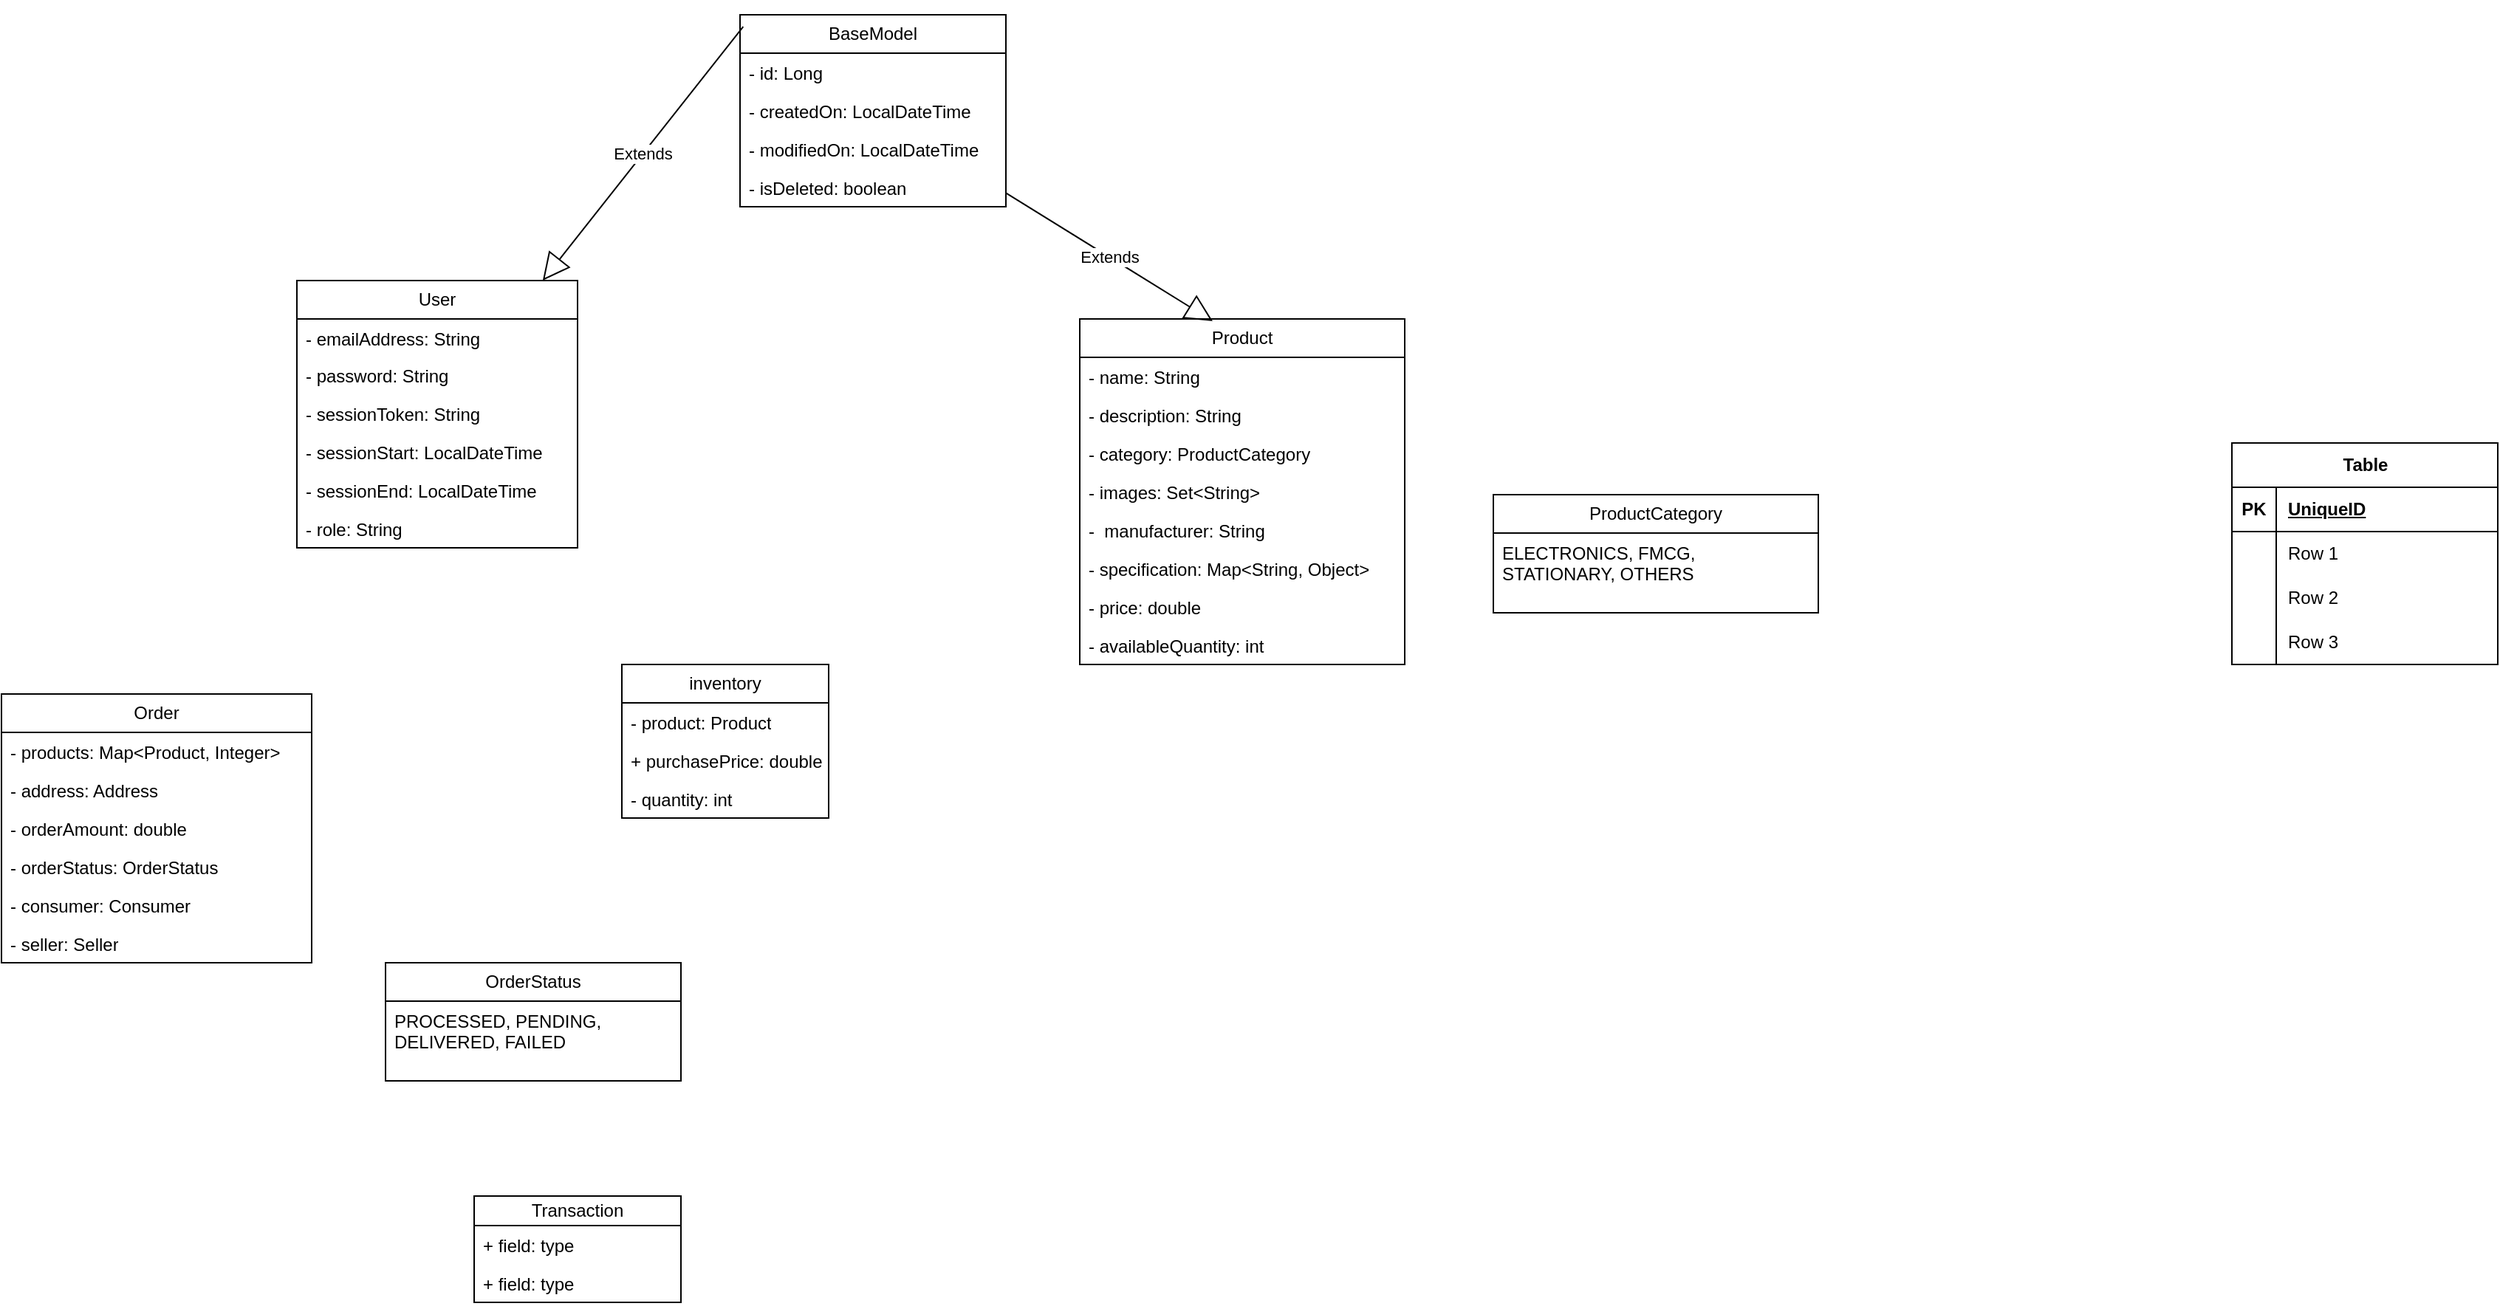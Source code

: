 <mxfile version="21.6.5" type="device">
  <diagram id="C5RBs43oDa-KdzZeNtuy" name="Page-1">
    <mxGraphModel dx="1863" dy="1775" grid="1" gridSize="10" guides="1" tooltips="1" connect="1" arrows="1" fold="1" page="1" pageScale="1" pageWidth="827" pageHeight="1169" math="0" shadow="0">
      <root>
        <mxCell id="WIyWlLk6GJQsqaUBKTNV-0" />
        <mxCell id="WIyWlLk6GJQsqaUBKTNV-1" parent="WIyWlLk6GJQsqaUBKTNV-0" />
        <mxCell id="1Hul_2jiZG6rpVChXMG9-0" value="User" style="swimlane;fontStyle=0;childLayout=stackLayout;horizontal=1;startSize=26;fillColor=none;horizontalStack=0;resizeParent=1;resizeParentMax=0;resizeLast=0;collapsible=1;marginBottom=0;whiteSpace=wrap;html=1;" parent="WIyWlLk6GJQsqaUBKTNV-1" vertex="1">
          <mxGeometry x="50" y="10" width="190" height="181" as="geometry" />
        </mxCell>
        <mxCell id="1Hul_2jiZG6rpVChXMG9-2" value="- emailAddress: String" style="text;strokeColor=none;fillColor=none;align=left;verticalAlign=top;spacingLeft=4;spacingRight=4;overflow=hidden;rotatable=0;points=[[0,0.5],[1,0.5]];portConstraint=eastwest;whiteSpace=wrap;html=1;" parent="1Hul_2jiZG6rpVChXMG9-0" vertex="1">
          <mxGeometry y="26" width="190" height="25" as="geometry" />
        </mxCell>
        <mxCell id="1Hul_2jiZG6rpVChXMG9-3" value="- password: String" style="text;strokeColor=none;fillColor=none;align=left;verticalAlign=top;spacingLeft=4;spacingRight=4;overflow=hidden;rotatable=0;points=[[0,0.5],[1,0.5]];portConstraint=eastwest;whiteSpace=wrap;html=1;" parent="1Hul_2jiZG6rpVChXMG9-0" vertex="1">
          <mxGeometry y="51" width="190" height="26" as="geometry" />
        </mxCell>
        <mxCell id="1mE20la7uFdViLL1nsKB-3" value="- sessionToken: String" style="text;strokeColor=none;fillColor=none;align=left;verticalAlign=top;spacingLeft=4;spacingRight=4;overflow=hidden;rotatable=0;points=[[0,0.5],[1,0.5]];portConstraint=eastwest;whiteSpace=wrap;html=1;" parent="1Hul_2jiZG6rpVChXMG9-0" vertex="1">
          <mxGeometry y="77" width="190" height="26" as="geometry" />
        </mxCell>
        <mxCell id="fRMBSAxvMR19ZEqTWud8-0" value="- sessionStart: LocalDateTime" style="text;strokeColor=none;fillColor=none;align=left;verticalAlign=top;spacingLeft=4;spacingRight=4;overflow=hidden;rotatable=0;points=[[0,0.5],[1,0.5]];portConstraint=eastwest;whiteSpace=wrap;html=1;" parent="1Hul_2jiZG6rpVChXMG9-0" vertex="1">
          <mxGeometry y="103" width="190" height="26" as="geometry" />
        </mxCell>
        <mxCell id="fRMBSAxvMR19ZEqTWud8-1" value="- sessionEnd: LocalDateTime" style="text;strokeColor=none;fillColor=none;align=left;verticalAlign=top;spacingLeft=4;spacingRight=4;overflow=hidden;rotatable=0;points=[[0,0.5],[1,0.5]];portConstraint=eastwest;whiteSpace=wrap;html=1;" parent="1Hul_2jiZG6rpVChXMG9-0" vertex="1">
          <mxGeometry y="129" width="190" height="26" as="geometry" />
        </mxCell>
        <mxCell id="fRMBSAxvMR19ZEqTWud8-32" value="- role: String" style="text;strokeColor=none;fillColor=none;align=left;verticalAlign=top;spacingLeft=4;spacingRight=4;overflow=hidden;rotatable=0;points=[[0,0.5],[1,0.5]];portConstraint=eastwest;whiteSpace=wrap;html=1;" parent="1Hul_2jiZG6rpVChXMG9-0" vertex="1">
          <mxGeometry y="155" width="190" height="26" as="geometry" />
        </mxCell>
        <mxCell id="1Hul_2jiZG6rpVChXMG9-4" value="Product" style="swimlane;fontStyle=0;childLayout=stackLayout;horizontal=1;startSize=26;fillColor=none;horizontalStack=0;resizeParent=1;resizeParentMax=0;resizeLast=0;collapsible=1;marginBottom=0;whiteSpace=wrap;html=1;" parent="WIyWlLk6GJQsqaUBKTNV-1" vertex="1">
          <mxGeometry x="580" y="36" width="220" height="234" as="geometry" />
        </mxCell>
        <mxCell id="1Hul_2jiZG6rpVChXMG9-6" value="- name: String" style="text;strokeColor=none;fillColor=none;align=left;verticalAlign=top;spacingLeft=4;spacingRight=4;overflow=hidden;rotatable=0;points=[[0,0.5],[1,0.5]];portConstraint=eastwest;whiteSpace=wrap;html=1;" parent="1Hul_2jiZG6rpVChXMG9-4" vertex="1">
          <mxGeometry y="26" width="220" height="26" as="geometry" />
        </mxCell>
        <mxCell id="1Hul_2jiZG6rpVChXMG9-7" value="- description: String" style="text;strokeColor=none;fillColor=none;align=left;verticalAlign=top;spacingLeft=4;spacingRight=4;overflow=hidden;rotatable=0;points=[[0,0.5],[1,0.5]];portConstraint=eastwest;whiteSpace=wrap;html=1;" parent="1Hul_2jiZG6rpVChXMG9-4" vertex="1">
          <mxGeometry y="52" width="220" height="26" as="geometry" />
        </mxCell>
        <mxCell id="fRMBSAxvMR19ZEqTWud8-27" value="- category: ProductCategory" style="text;strokeColor=none;fillColor=none;align=left;verticalAlign=top;spacingLeft=4;spacingRight=4;overflow=hidden;rotatable=0;points=[[0,0.5],[1,0.5]];portConstraint=eastwest;whiteSpace=wrap;html=1;" parent="1Hul_2jiZG6rpVChXMG9-4" vertex="1">
          <mxGeometry y="78" width="220" height="26" as="geometry" />
        </mxCell>
        <mxCell id="fRMBSAxvMR19ZEqTWud8-16" value="- images: Set&amp;lt;String&amp;gt;" style="text;strokeColor=none;fillColor=none;align=left;verticalAlign=top;spacingLeft=4;spacingRight=4;overflow=hidden;rotatable=0;points=[[0,0.5],[1,0.5]];portConstraint=eastwest;whiteSpace=wrap;html=1;" parent="1Hul_2jiZG6rpVChXMG9-4" vertex="1">
          <mxGeometry y="104" width="220" height="26" as="geometry" />
        </mxCell>
        <mxCell id="fRMBSAxvMR19ZEqTWud8-6" value="-&amp;nbsp; manufacturer: String" style="text;strokeColor=none;fillColor=none;align=left;verticalAlign=top;spacingLeft=4;spacingRight=4;overflow=hidden;rotatable=0;points=[[0,0.5],[1,0.5]];portConstraint=eastwest;whiteSpace=wrap;html=1;" parent="1Hul_2jiZG6rpVChXMG9-4" vertex="1">
          <mxGeometry y="130" width="220" height="26" as="geometry" />
        </mxCell>
        <mxCell id="fRMBSAxvMR19ZEqTWud8-7" value="- specification: Map&amp;lt;String, Object&amp;gt;" style="text;strokeColor=none;fillColor=none;align=left;verticalAlign=top;spacingLeft=4;spacingRight=4;overflow=hidden;rotatable=0;points=[[0,0.5],[1,0.5]];portConstraint=eastwest;whiteSpace=wrap;html=1;" parent="1Hul_2jiZG6rpVChXMG9-4" vertex="1">
          <mxGeometry y="156" width="220" height="26" as="geometry" />
        </mxCell>
        <mxCell id="fRMBSAxvMR19ZEqTWud8-8" value="- price: double" style="text;strokeColor=none;fillColor=none;align=left;verticalAlign=top;spacingLeft=4;spacingRight=4;overflow=hidden;rotatable=0;points=[[0,0.5],[1,0.5]];portConstraint=eastwest;whiteSpace=wrap;html=1;" parent="1Hul_2jiZG6rpVChXMG9-4" vertex="1">
          <mxGeometry y="182" width="220" height="26" as="geometry" />
        </mxCell>
        <mxCell id="fRMBSAxvMR19ZEqTWud8-14" value="- availableQuantity: int" style="text;strokeColor=none;fillColor=none;align=left;verticalAlign=top;spacingLeft=4;spacingRight=4;overflow=hidden;rotatable=0;points=[[0,0.5],[1,0.5]];portConstraint=eastwest;whiteSpace=wrap;html=1;" parent="1Hul_2jiZG6rpVChXMG9-4" vertex="1">
          <mxGeometry y="208" width="220" height="26" as="geometry" />
        </mxCell>
        <mxCell id="1Hul_2jiZG6rpVChXMG9-12" value="Transaction" style="swimlane;fontStyle=0;childLayout=stackLayout;horizontal=1;startSize=20;fillColor=none;horizontalStack=0;resizeParent=1;resizeParentMax=0;resizeLast=0;collapsible=1;marginBottom=0;whiteSpace=wrap;html=1;" parent="WIyWlLk6GJQsqaUBKTNV-1" vertex="1">
          <mxGeometry x="170" y="630" width="140" height="72" as="geometry" />
        </mxCell>
        <mxCell id="1Hul_2jiZG6rpVChXMG9-15" value="+ field: type" style="text;strokeColor=none;fillColor=none;align=left;verticalAlign=top;spacingLeft=4;spacingRight=4;overflow=hidden;rotatable=0;points=[[0,0.5],[1,0.5]];portConstraint=eastwest;whiteSpace=wrap;html=1;" parent="1Hul_2jiZG6rpVChXMG9-12" vertex="1">
          <mxGeometry y="20" width="140" height="26" as="geometry" />
        </mxCell>
        <mxCell id="1Hul_2jiZG6rpVChXMG9-13" value="+ field: type" style="text;strokeColor=none;fillColor=none;align=left;verticalAlign=top;spacingLeft=4;spacingRight=4;overflow=hidden;rotatable=0;points=[[0,0.5],[1,0.5]];portConstraint=eastwest;whiteSpace=wrap;html=1;" parent="1Hul_2jiZG6rpVChXMG9-12" vertex="1">
          <mxGeometry y="46" width="140" height="26" as="geometry" />
        </mxCell>
        <mxCell id="1Hul_2jiZG6rpVChXMG9-16" value="Order" style="swimlane;fontStyle=0;childLayout=stackLayout;horizontal=1;startSize=26;fillColor=none;horizontalStack=0;resizeParent=1;resizeParentMax=0;resizeLast=0;collapsible=1;marginBottom=0;whiteSpace=wrap;html=1;" parent="WIyWlLk6GJQsqaUBKTNV-1" vertex="1">
          <mxGeometry x="-150" y="290" width="210" height="182" as="geometry" />
        </mxCell>
        <mxCell id="1Hul_2jiZG6rpVChXMG9-17" value="- products: Map&amp;lt;Product, Integer&amp;gt;" style="text;strokeColor=none;fillColor=none;align=left;verticalAlign=top;spacingLeft=4;spacingRight=4;overflow=hidden;rotatable=0;points=[[0,0.5],[1,0.5]];portConstraint=eastwest;whiteSpace=wrap;html=1;" parent="1Hul_2jiZG6rpVChXMG9-16" vertex="1">
          <mxGeometry y="26" width="210" height="26" as="geometry" />
        </mxCell>
        <mxCell id="1Hul_2jiZG6rpVChXMG9-18" value="- address: Address" style="text;strokeColor=none;fillColor=none;align=left;verticalAlign=top;spacingLeft=4;spacingRight=4;overflow=hidden;rotatable=0;points=[[0,0.5],[1,0.5]];portConstraint=eastwest;whiteSpace=wrap;html=1;" parent="1Hul_2jiZG6rpVChXMG9-16" vertex="1">
          <mxGeometry y="52" width="210" height="26" as="geometry" />
        </mxCell>
        <mxCell id="1Hul_2jiZG6rpVChXMG9-19" value="- orderAmount: double" style="text;strokeColor=none;fillColor=none;align=left;verticalAlign=top;spacingLeft=4;spacingRight=4;overflow=hidden;rotatable=0;points=[[0,0.5],[1,0.5]];portConstraint=eastwest;whiteSpace=wrap;html=1;" parent="1Hul_2jiZG6rpVChXMG9-16" vertex="1">
          <mxGeometry y="78" width="210" height="26" as="geometry" />
        </mxCell>
        <mxCell id="fRMBSAxvMR19ZEqTWud8-18" value="- orderStatus: OrderStatus" style="text;strokeColor=none;fillColor=none;align=left;verticalAlign=top;spacingLeft=4;spacingRight=4;overflow=hidden;rotatable=0;points=[[0,0.5],[1,0.5]];portConstraint=eastwest;whiteSpace=wrap;html=1;" parent="1Hul_2jiZG6rpVChXMG9-16" vertex="1">
          <mxGeometry y="104" width="210" height="26" as="geometry" />
        </mxCell>
        <mxCell id="cqDITEjvnYzJNh1w8K55-3" value="- consumer: Consumer" style="text;strokeColor=none;fillColor=none;align=left;verticalAlign=top;spacingLeft=4;spacingRight=4;overflow=hidden;rotatable=0;points=[[0,0.5],[1,0.5]];portConstraint=eastwest;whiteSpace=wrap;html=1;" parent="1Hul_2jiZG6rpVChXMG9-16" vertex="1">
          <mxGeometry y="130" width="210" height="26" as="geometry" />
        </mxCell>
        <mxCell id="fRMBSAxvMR19ZEqTWud8-25" value="- seller: Seller" style="text;strokeColor=none;fillColor=none;align=left;verticalAlign=top;spacingLeft=4;spacingRight=4;overflow=hidden;rotatable=0;points=[[0,0.5],[1,0.5]];portConstraint=eastwest;whiteSpace=wrap;html=1;" parent="1Hul_2jiZG6rpVChXMG9-16" vertex="1">
          <mxGeometry y="156" width="210" height="26" as="geometry" />
        </mxCell>
        <mxCell id="1mE20la7uFdViLL1nsKB-13" value="inventory" style="swimlane;fontStyle=0;childLayout=stackLayout;horizontal=1;startSize=26;fillColor=none;horizontalStack=0;resizeParent=1;resizeParentMax=0;resizeLast=0;collapsible=1;marginBottom=0;whiteSpace=wrap;html=1;" parent="WIyWlLk6GJQsqaUBKTNV-1" vertex="1">
          <mxGeometry x="270" y="270" width="140" height="104" as="geometry" />
        </mxCell>
        <mxCell id="1mE20la7uFdViLL1nsKB-14" value="- product: Product" style="text;strokeColor=none;fillColor=none;align=left;verticalAlign=top;spacingLeft=4;spacingRight=4;overflow=hidden;rotatable=0;points=[[0,0.5],[1,0.5]];portConstraint=eastwest;whiteSpace=wrap;html=1;" parent="1mE20la7uFdViLL1nsKB-13" vertex="1">
          <mxGeometry y="26" width="140" height="26" as="geometry" />
        </mxCell>
        <mxCell id="1mE20la7uFdViLL1nsKB-15" value="+ purchasePrice: double" style="text;strokeColor=none;fillColor=none;align=left;verticalAlign=top;spacingLeft=4;spacingRight=4;overflow=hidden;rotatable=0;points=[[0,0.5],[1,0.5]];portConstraint=eastwest;whiteSpace=wrap;html=1;" parent="1mE20la7uFdViLL1nsKB-13" vertex="1">
          <mxGeometry y="52" width="140" height="26" as="geometry" />
        </mxCell>
        <mxCell id="1mE20la7uFdViLL1nsKB-16" value="- quantity: int" style="text;strokeColor=none;fillColor=none;align=left;verticalAlign=top;spacingLeft=4;spacingRight=4;overflow=hidden;rotatable=0;points=[[0,0.5],[1,0.5]];portConstraint=eastwest;whiteSpace=wrap;html=1;" parent="1mE20la7uFdViLL1nsKB-13" vertex="1">
          <mxGeometry y="78" width="140" height="26" as="geometry" />
        </mxCell>
        <mxCell id="1mE20la7uFdViLL1nsKB-17" value="BaseModel" style="swimlane;fontStyle=0;childLayout=stackLayout;horizontal=1;startSize=26;fillColor=none;horizontalStack=0;resizeParent=1;resizeParentMax=0;resizeLast=0;collapsible=1;marginBottom=0;whiteSpace=wrap;html=1;" parent="WIyWlLk6GJQsqaUBKTNV-1" vertex="1">
          <mxGeometry x="350" y="-170" width="180" height="130" as="geometry" />
        </mxCell>
        <mxCell id="1mE20la7uFdViLL1nsKB-18" value="- id: Long" style="text;strokeColor=none;fillColor=none;align=left;verticalAlign=top;spacingLeft=4;spacingRight=4;overflow=hidden;rotatable=0;points=[[0,0.5],[1,0.5]];portConstraint=eastwest;whiteSpace=wrap;html=1;" parent="1mE20la7uFdViLL1nsKB-17" vertex="1">
          <mxGeometry y="26" width="180" height="26" as="geometry" />
        </mxCell>
        <mxCell id="1mE20la7uFdViLL1nsKB-19" value="- createdOn: LocalDateTime" style="text;strokeColor=none;fillColor=none;align=left;verticalAlign=top;spacingLeft=4;spacingRight=4;overflow=hidden;rotatable=0;points=[[0,0.5],[1,0.5]];portConstraint=eastwest;whiteSpace=wrap;html=1;" parent="1mE20la7uFdViLL1nsKB-17" vertex="1">
          <mxGeometry y="52" width="180" height="26" as="geometry" />
        </mxCell>
        <mxCell id="1mE20la7uFdViLL1nsKB-20" value="- modifiedOn: LocalDateTime" style="text;strokeColor=none;fillColor=none;align=left;verticalAlign=top;spacingLeft=4;spacingRight=4;overflow=hidden;rotatable=0;points=[[0,0.5],[1,0.5]];portConstraint=eastwest;whiteSpace=wrap;html=1;" parent="1mE20la7uFdViLL1nsKB-17" vertex="1">
          <mxGeometry y="78" width="180" height="26" as="geometry" />
        </mxCell>
        <mxCell id="fRMBSAxvMR19ZEqTWud8-9" value="- isDeleted: boolean" style="text;strokeColor=none;fillColor=none;align=left;verticalAlign=top;spacingLeft=4;spacingRight=4;overflow=hidden;rotatable=0;points=[[0,0.5],[1,0.5]];portConstraint=eastwest;whiteSpace=wrap;html=1;" parent="1mE20la7uFdViLL1nsKB-17" vertex="1">
          <mxGeometry y="104" width="180" height="26" as="geometry" />
        </mxCell>
        <mxCell id="QoP7pem1NktW5ThwENPy-0" value="Table" style="shape=table;startSize=30;container=1;collapsible=1;childLayout=tableLayout;fixedRows=1;rowLines=0;fontStyle=1;align=center;resizeLast=1;html=1;" parent="WIyWlLk6GJQsqaUBKTNV-1" vertex="1">
          <mxGeometry x="1360" y="120" width="180" height="150" as="geometry" />
        </mxCell>
        <mxCell id="QoP7pem1NktW5ThwENPy-1" value="" style="shape=tableRow;horizontal=0;startSize=0;swimlaneHead=0;swimlaneBody=0;fillColor=none;collapsible=0;dropTarget=0;points=[[0,0.5],[1,0.5]];portConstraint=eastwest;top=0;left=0;right=0;bottom=1;" parent="QoP7pem1NktW5ThwENPy-0" vertex="1">
          <mxGeometry y="30" width="180" height="30" as="geometry" />
        </mxCell>
        <mxCell id="QoP7pem1NktW5ThwENPy-2" value="PK" style="shape=partialRectangle;connectable=0;fillColor=none;top=0;left=0;bottom=0;right=0;fontStyle=1;overflow=hidden;whiteSpace=wrap;html=1;" parent="QoP7pem1NktW5ThwENPy-1" vertex="1">
          <mxGeometry width="30" height="30" as="geometry">
            <mxRectangle width="30" height="30" as="alternateBounds" />
          </mxGeometry>
        </mxCell>
        <mxCell id="QoP7pem1NktW5ThwENPy-3" value="UniqueID" style="shape=partialRectangle;connectable=0;fillColor=none;top=0;left=0;bottom=0;right=0;align=left;spacingLeft=6;fontStyle=5;overflow=hidden;whiteSpace=wrap;html=1;" parent="QoP7pem1NktW5ThwENPy-1" vertex="1">
          <mxGeometry x="30" width="150" height="30" as="geometry">
            <mxRectangle width="150" height="30" as="alternateBounds" />
          </mxGeometry>
        </mxCell>
        <mxCell id="QoP7pem1NktW5ThwENPy-4" value="" style="shape=tableRow;horizontal=0;startSize=0;swimlaneHead=0;swimlaneBody=0;fillColor=none;collapsible=0;dropTarget=0;points=[[0,0.5],[1,0.5]];portConstraint=eastwest;top=0;left=0;right=0;bottom=0;" parent="QoP7pem1NktW5ThwENPy-0" vertex="1">
          <mxGeometry y="60" width="180" height="30" as="geometry" />
        </mxCell>
        <mxCell id="QoP7pem1NktW5ThwENPy-5" value="" style="shape=partialRectangle;connectable=0;fillColor=none;top=0;left=0;bottom=0;right=0;editable=1;overflow=hidden;whiteSpace=wrap;html=1;" parent="QoP7pem1NktW5ThwENPy-4" vertex="1">
          <mxGeometry width="30" height="30" as="geometry">
            <mxRectangle width="30" height="30" as="alternateBounds" />
          </mxGeometry>
        </mxCell>
        <mxCell id="QoP7pem1NktW5ThwENPy-6" value="Row 1" style="shape=partialRectangle;connectable=0;fillColor=none;top=0;left=0;bottom=0;right=0;align=left;spacingLeft=6;overflow=hidden;whiteSpace=wrap;html=1;" parent="QoP7pem1NktW5ThwENPy-4" vertex="1">
          <mxGeometry x="30" width="150" height="30" as="geometry">
            <mxRectangle width="150" height="30" as="alternateBounds" />
          </mxGeometry>
        </mxCell>
        <mxCell id="QoP7pem1NktW5ThwENPy-7" value="" style="shape=tableRow;horizontal=0;startSize=0;swimlaneHead=0;swimlaneBody=0;fillColor=none;collapsible=0;dropTarget=0;points=[[0,0.5],[1,0.5]];portConstraint=eastwest;top=0;left=0;right=0;bottom=0;" parent="QoP7pem1NktW5ThwENPy-0" vertex="1">
          <mxGeometry y="90" width="180" height="30" as="geometry" />
        </mxCell>
        <mxCell id="QoP7pem1NktW5ThwENPy-8" value="" style="shape=partialRectangle;connectable=0;fillColor=none;top=0;left=0;bottom=0;right=0;editable=1;overflow=hidden;whiteSpace=wrap;html=1;" parent="QoP7pem1NktW5ThwENPy-7" vertex="1">
          <mxGeometry width="30" height="30" as="geometry">
            <mxRectangle width="30" height="30" as="alternateBounds" />
          </mxGeometry>
        </mxCell>
        <mxCell id="QoP7pem1NktW5ThwENPy-9" value="Row 2" style="shape=partialRectangle;connectable=0;fillColor=none;top=0;left=0;bottom=0;right=0;align=left;spacingLeft=6;overflow=hidden;whiteSpace=wrap;html=1;" parent="QoP7pem1NktW5ThwENPy-7" vertex="1">
          <mxGeometry x="30" width="150" height="30" as="geometry">
            <mxRectangle width="150" height="30" as="alternateBounds" />
          </mxGeometry>
        </mxCell>
        <mxCell id="QoP7pem1NktW5ThwENPy-10" value="" style="shape=tableRow;horizontal=0;startSize=0;swimlaneHead=0;swimlaneBody=0;fillColor=none;collapsible=0;dropTarget=0;points=[[0,0.5],[1,0.5]];portConstraint=eastwest;top=0;left=0;right=0;bottom=0;" parent="QoP7pem1NktW5ThwENPy-0" vertex="1">
          <mxGeometry y="120" width="180" height="30" as="geometry" />
        </mxCell>
        <mxCell id="QoP7pem1NktW5ThwENPy-11" value="" style="shape=partialRectangle;connectable=0;fillColor=none;top=0;left=0;bottom=0;right=0;editable=1;overflow=hidden;whiteSpace=wrap;html=1;" parent="QoP7pem1NktW5ThwENPy-10" vertex="1">
          <mxGeometry width="30" height="30" as="geometry">
            <mxRectangle width="30" height="30" as="alternateBounds" />
          </mxGeometry>
        </mxCell>
        <mxCell id="QoP7pem1NktW5ThwENPy-12" value="Row 3" style="shape=partialRectangle;connectable=0;fillColor=none;top=0;left=0;bottom=0;right=0;align=left;spacingLeft=6;overflow=hidden;whiteSpace=wrap;html=1;" parent="QoP7pem1NktW5ThwENPy-10" vertex="1">
          <mxGeometry x="30" width="150" height="30" as="geometry">
            <mxRectangle width="150" height="30" as="alternateBounds" />
          </mxGeometry>
        </mxCell>
        <mxCell id="fRMBSAxvMR19ZEqTWud8-21" value="OrderStatus" style="swimlane;fontStyle=0;childLayout=stackLayout;horizontal=1;startSize=26;fillColor=none;horizontalStack=0;resizeParent=1;resizeParentMax=0;resizeLast=0;collapsible=1;marginBottom=0;whiteSpace=wrap;html=1;" parent="WIyWlLk6GJQsqaUBKTNV-1" vertex="1">
          <mxGeometry x="110" y="472" width="200" height="80" as="geometry" />
        </mxCell>
        <mxCell id="fRMBSAxvMR19ZEqTWud8-24" value="PROCESSED, PENDING, DELIVERED, FAILED" style="text;strokeColor=none;fillColor=none;align=left;verticalAlign=top;spacingLeft=4;spacingRight=4;overflow=hidden;rotatable=0;points=[[0,0.5],[1,0.5]];portConstraint=eastwest;whiteSpace=wrap;html=1;" parent="fRMBSAxvMR19ZEqTWud8-21" vertex="1">
          <mxGeometry y="26" width="200" height="54" as="geometry" />
        </mxCell>
        <mxCell id="fRMBSAxvMR19ZEqTWud8-26" value="Extends" style="endArrow=block;endSize=16;endFill=0;html=1;rounded=0;entryX=0.409;entryY=0.006;entryDx=0;entryDy=0;entryPerimeter=0;" parent="WIyWlLk6GJQsqaUBKTNV-1" source="1mE20la7uFdViLL1nsKB-17" target="1Hul_2jiZG6rpVChXMG9-4" edge="1">
          <mxGeometry width="160" relative="1" as="geometry">
            <mxPoint x="350" y="40" as="sourcePoint" />
            <mxPoint x="510" y="40" as="targetPoint" />
          </mxGeometry>
        </mxCell>
        <mxCell id="fRMBSAxvMR19ZEqTWud8-28" value="ProductCategory" style="swimlane;fontStyle=0;childLayout=stackLayout;horizontal=1;startSize=26;fillColor=none;horizontalStack=0;resizeParent=1;resizeParentMax=0;resizeLast=0;collapsible=1;marginBottom=0;whiteSpace=wrap;html=1;" parent="WIyWlLk6GJQsqaUBKTNV-1" vertex="1">
          <mxGeometry x="860" y="155" width="220" height="80" as="geometry" />
        </mxCell>
        <mxCell id="fRMBSAxvMR19ZEqTWud8-31" value="ELECTRONICS, FMCG, STATIONARY, OTHERS" style="text;strokeColor=none;fillColor=none;align=left;verticalAlign=top;spacingLeft=4;spacingRight=4;overflow=hidden;rotatable=0;points=[[0,0.5],[1,0.5]];portConstraint=eastwest;whiteSpace=wrap;html=1;" parent="fRMBSAxvMR19ZEqTWud8-28" vertex="1">
          <mxGeometry y="26" width="220" height="54" as="geometry" />
        </mxCell>
        <mxCell id="cqDITEjvnYzJNh1w8K55-0" value="Extends" style="endArrow=block;endSize=16;endFill=0;html=1;rounded=0;exitX=0.012;exitY=0.062;exitDx=0;exitDy=0;exitPerimeter=0;" parent="WIyWlLk6GJQsqaUBKTNV-1" source="1mE20la7uFdViLL1nsKB-17" target="1Hul_2jiZG6rpVChXMG9-0" edge="1">
          <mxGeometry width="160" relative="1" as="geometry">
            <mxPoint x="310" y="10" as="sourcePoint" />
            <mxPoint x="450" y="96" as="targetPoint" />
          </mxGeometry>
        </mxCell>
      </root>
    </mxGraphModel>
  </diagram>
</mxfile>
